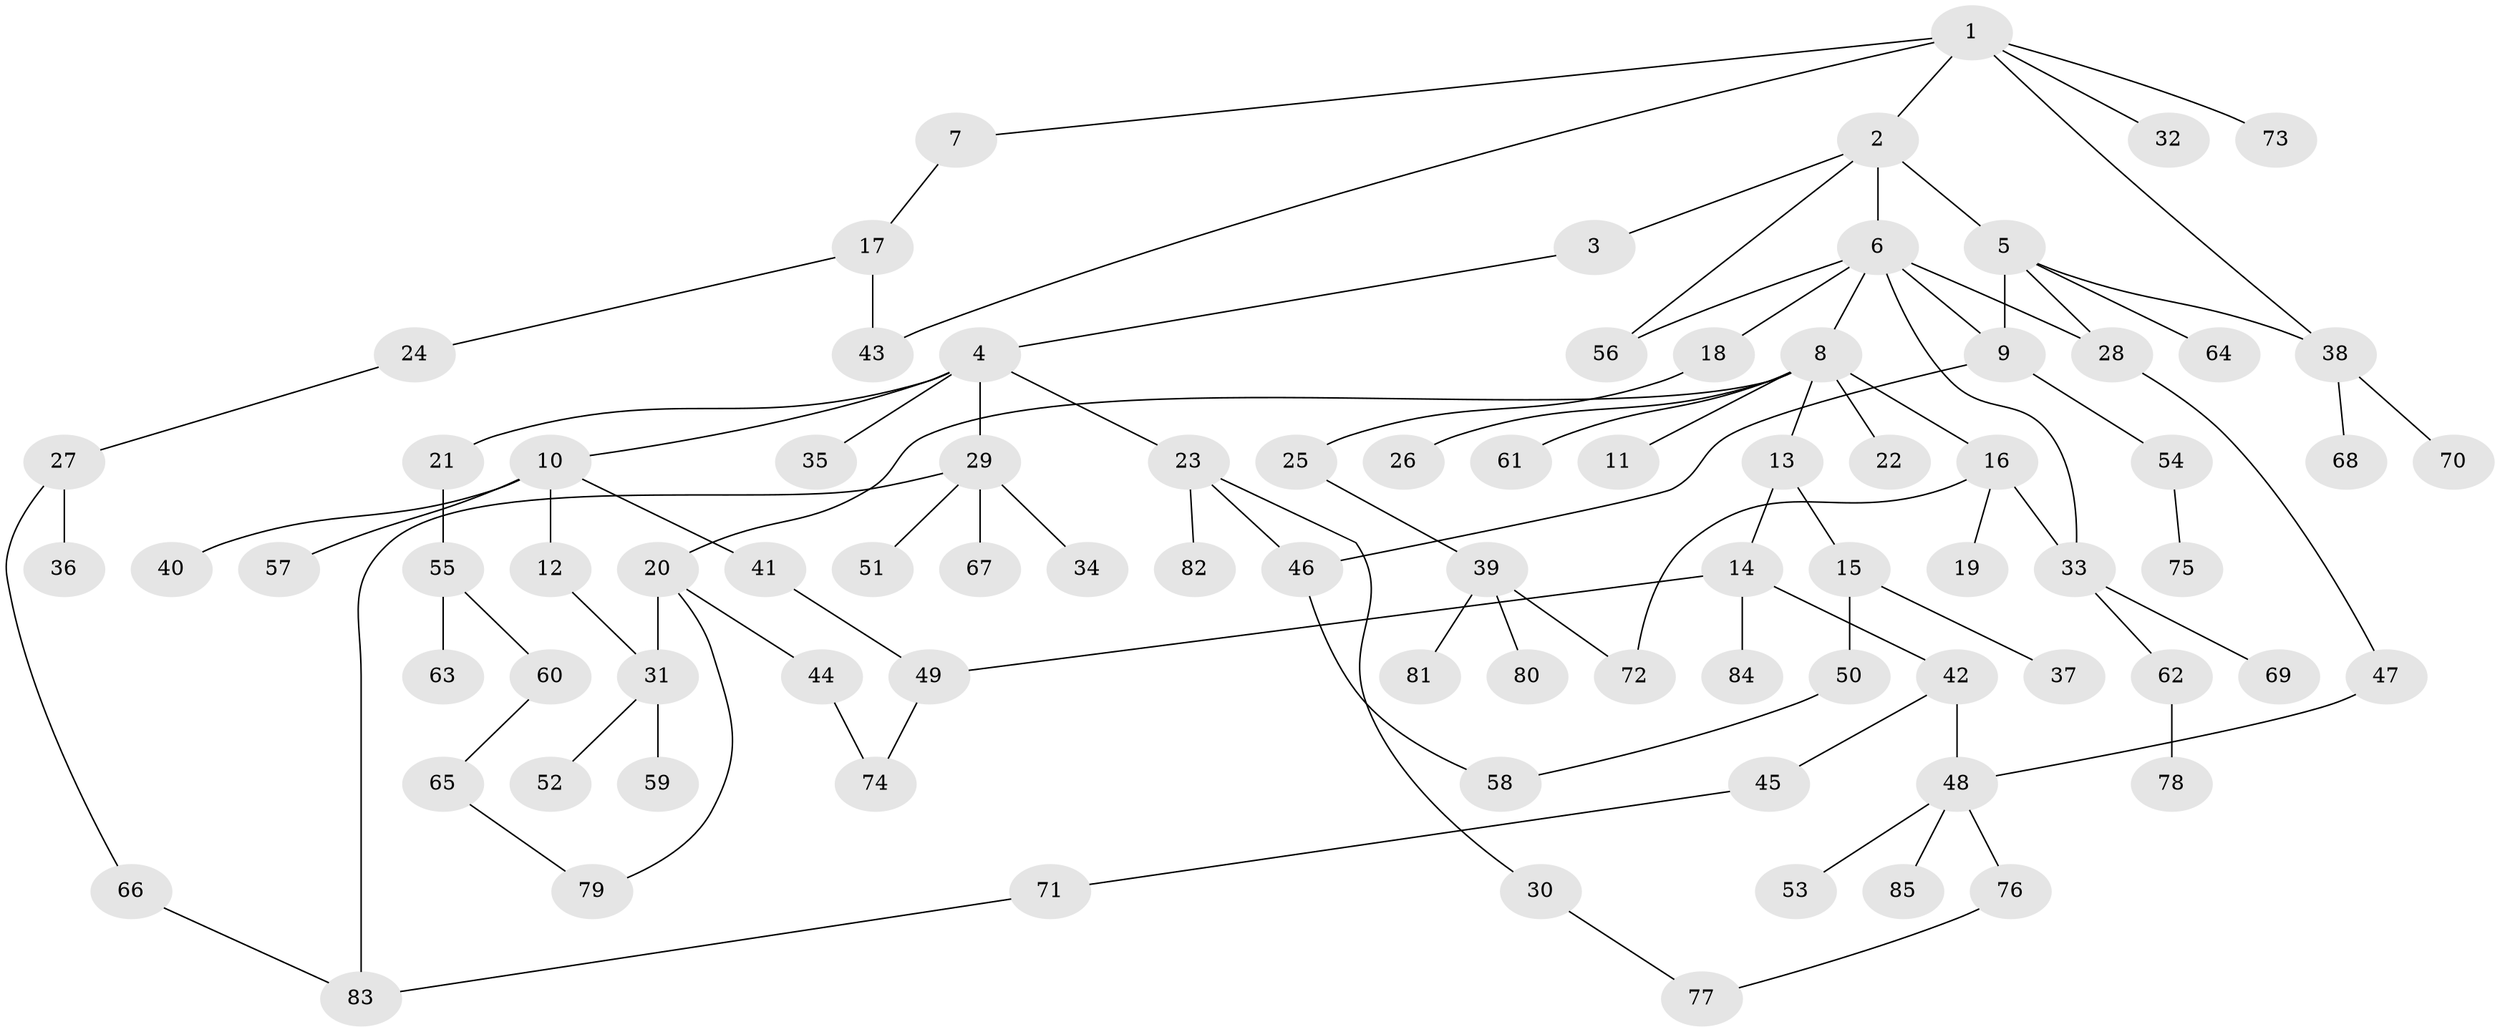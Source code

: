 // Generated by graph-tools (version 1.1) at 2025/25/03/09/25 03:25:33]
// undirected, 85 vertices, 101 edges
graph export_dot {
graph [start="1"]
  node [color=gray90,style=filled];
  1;
  2;
  3;
  4;
  5;
  6;
  7;
  8;
  9;
  10;
  11;
  12;
  13;
  14;
  15;
  16;
  17;
  18;
  19;
  20;
  21;
  22;
  23;
  24;
  25;
  26;
  27;
  28;
  29;
  30;
  31;
  32;
  33;
  34;
  35;
  36;
  37;
  38;
  39;
  40;
  41;
  42;
  43;
  44;
  45;
  46;
  47;
  48;
  49;
  50;
  51;
  52;
  53;
  54;
  55;
  56;
  57;
  58;
  59;
  60;
  61;
  62;
  63;
  64;
  65;
  66;
  67;
  68;
  69;
  70;
  71;
  72;
  73;
  74;
  75;
  76;
  77;
  78;
  79;
  80;
  81;
  82;
  83;
  84;
  85;
  1 -- 2;
  1 -- 7;
  1 -- 32;
  1 -- 73;
  1 -- 38;
  1 -- 43;
  2 -- 3;
  2 -- 5;
  2 -- 6;
  2 -- 56;
  3 -- 4;
  4 -- 10;
  4 -- 21;
  4 -- 23;
  4 -- 29;
  4 -- 35;
  5 -- 9;
  5 -- 38;
  5 -- 64;
  5 -- 28;
  6 -- 8;
  6 -- 18;
  6 -- 28;
  6 -- 33;
  6 -- 9;
  6 -- 56;
  7 -- 17;
  8 -- 11;
  8 -- 13;
  8 -- 16;
  8 -- 20;
  8 -- 22;
  8 -- 26;
  8 -- 61;
  9 -- 54;
  9 -- 46;
  10 -- 12;
  10 -- 40;
  10 -- 41;
  10 -- 57;
  12 -- 31;
  13 -- 14;
  13 -- 15;
  14 -- 42;
  14 -- 49;
  14 -- 84;
  15 -- 37;
  15 -- 50;
  16 -- 19;
  16 -- 33;
  16 -- 72;
  17 -- 24;
  17 -- 43;
  18 -- 25;
  20 -- 44;
  20 -- 31;
  20 -- 79;
  21 -- 55;
  23 -- 30;
  23 -- 46;
  23 -- 82;
  24 -- 27;
  25 -- 39;
  27 -- 36;
  27 -- 66;
  28 -- 47;
  29 -- 34;
  29 -- 51;
  29 -- 67;
  29 -- 83;
  30 -- 77;
  31 -- 52;
  31 -- 59;
  33 -- 62;
  33 -- 69;
  38 -- 68;
  38 -- 70;
  39 -- 80;
  39 -- 81;
  39 -- 72;
  41 -- 49;
  42 -- 45;
  42 -- 48;
  44 -- 74;
  45 -- 71;
  46 -- 58;
  47 -- 48;
  48 -- 53;
  48 -- 76;
  48 -- 85;
  49 -- 74;
  50 -- 58;
  54 -- 75;
  55 -- 60;
  55 -- 63;
  60 -- 65;
  62 -- 78;
  65 -- 79;
  66 -- 83;
  71 -- 83;
  76 -- 77;
}

